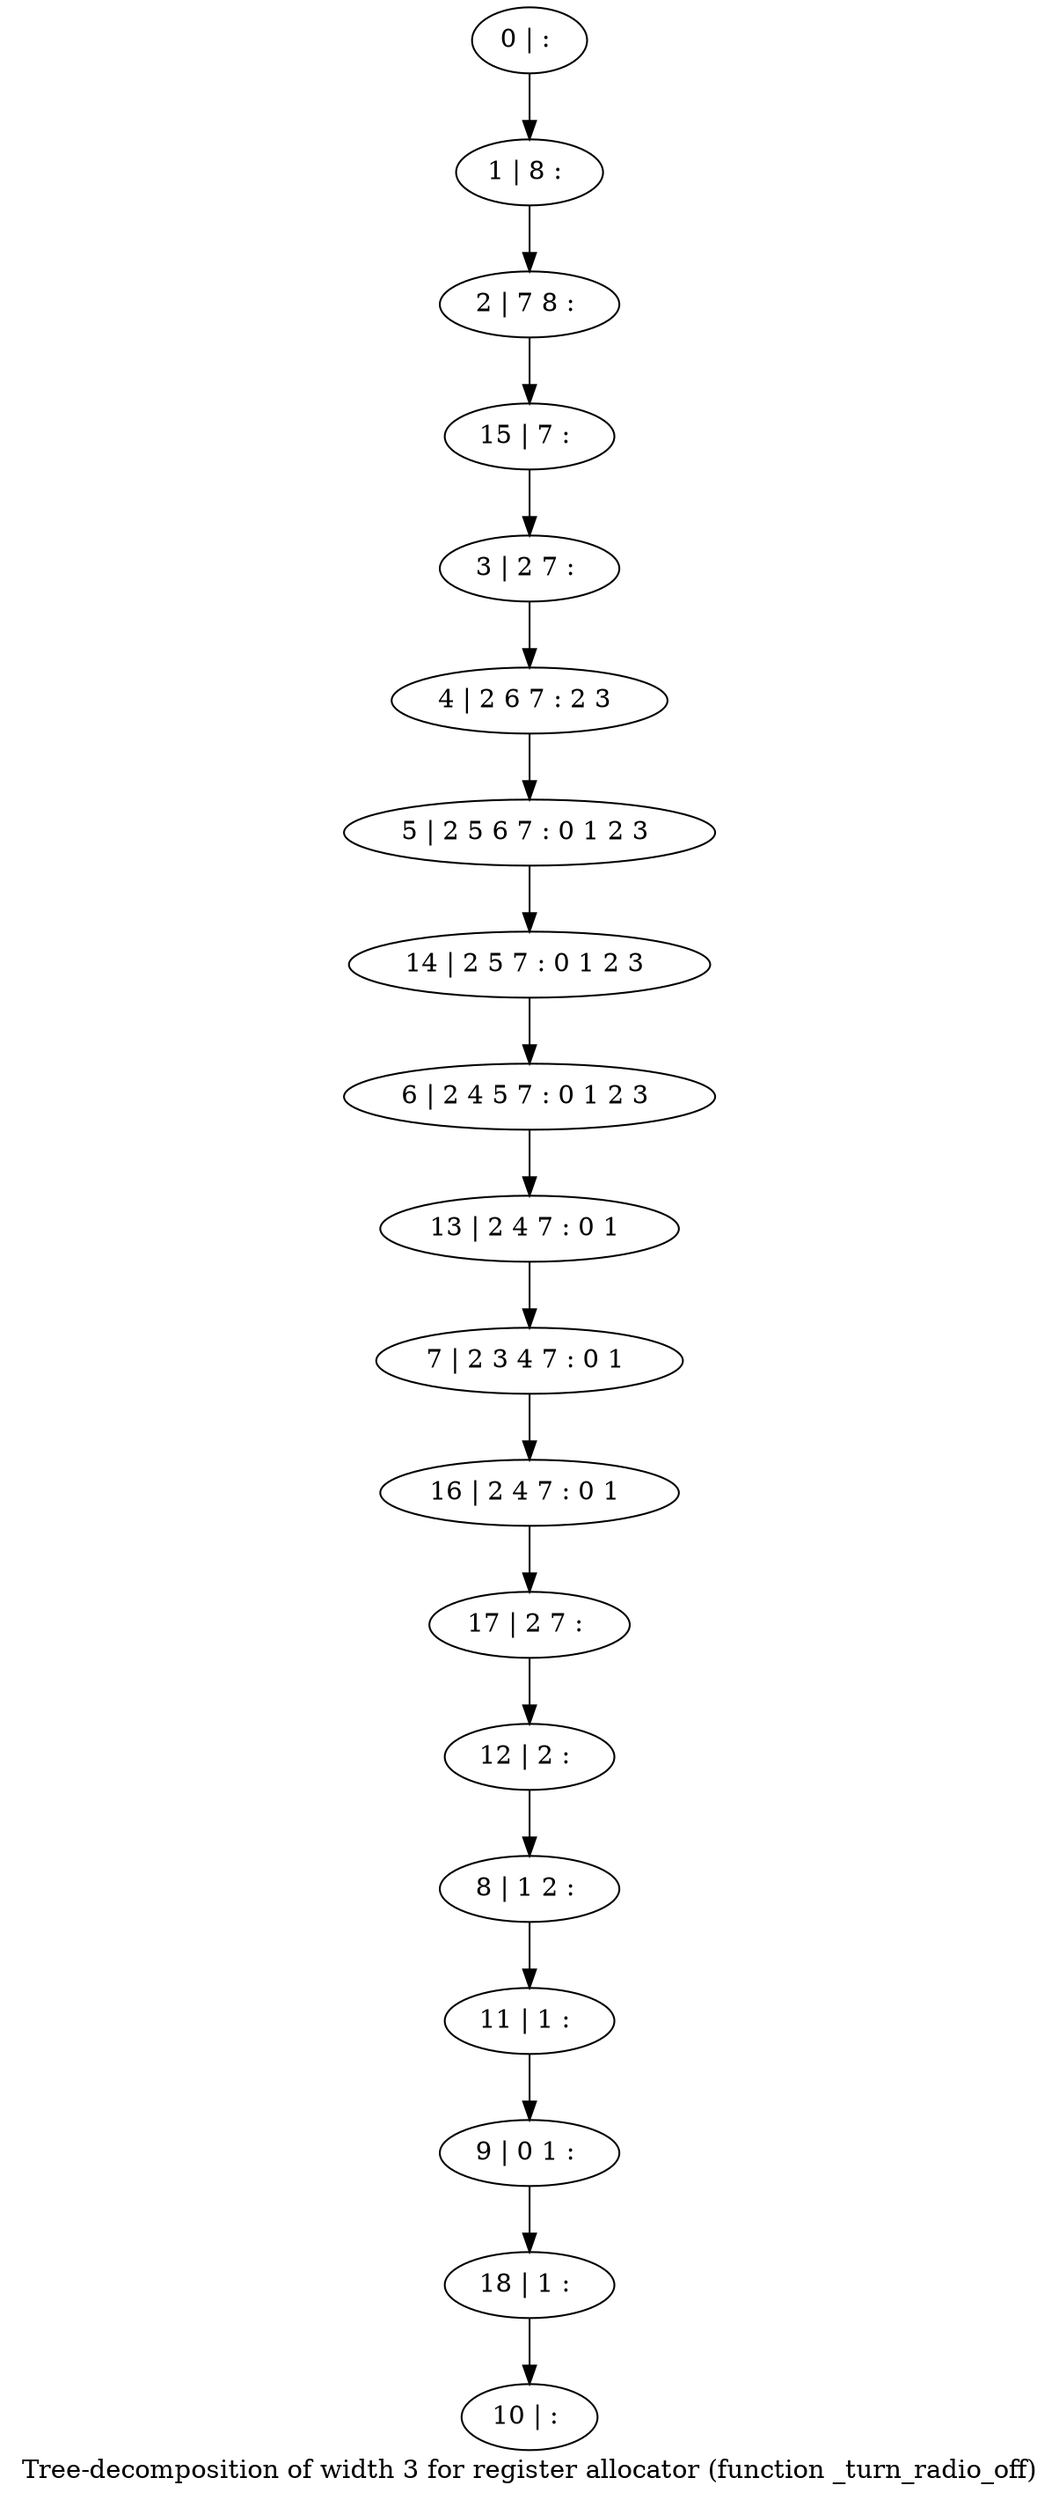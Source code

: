 digraph G {
graph [label="Tree-decomposition of width 3 for register allocator (function _turn_radio_off)"]
0[label="0 | : "];
1[label="1 | 8 : "];
2[label="2 | 7 8 : "];
3[label="3 | 2 7 : "];
4[label="4 | 2 6 7 : 2 3 "];
5[label="5 | 2 5 6 7 : 0 1 2 3 "];
6[label="6 | 2 4 5 7 : 0 1 2 3 "];
7[label="7 | 2 3 4 7 : 0 1 "];
8[label="8 | 1 2 : "];
9[label="9 | 0 1 : "];
10[label="10 | : "];
11[label="11 | 1 : "];
12[label="12 | 2 : "];
13[label="13 | 2 4 7 : 0 1 "];
14[label="14 | 2 5 7 : 0 1 2 3 "];
15[label="15 | 7 : "];
16[label="16 | 2 4 7 : 0 1 "];
17[label="17 | 2 7 : "];
18[label="18 | 1 : "];
0->1 ;
1->2 ;
3->4 ;
4->5 ;
11->9 ;
8->11 ;
12->8 ;
13->7 ;
6->13 ;
14->6 ;
5->14 ;
15->3 ;
2->15 ;
7->16 ;
17->12 ;
16->17 ;
18->10 ;
9->18 ;
}
